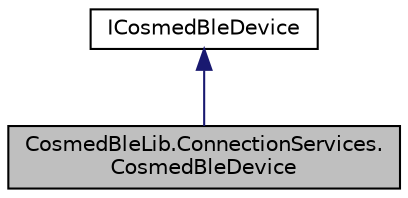 digraph "CosmedBleLib.ConnectionServices.CosmedBleDevice"
{
 // LATEX_PDF_SIZE
  edge [fontname="Helvetica",fontsize="10",labelfontname="Helvetica",labelfontsize="10"];
  node [fontname="Helvetica",fontsize="10",shape=record];
  Node1 [label="CosmedBleLib.ConnectionServices.\lCosmedBleDevice",height=0.2,width=0.4,color="black", fillcolor="grey75", style="filled", fontcolor="black",tooltip="Wraps a discoverable BluetoothLEDevice, showing tha data obtained from an unpaired connection"];
  Node2 -> Node1 [dir="back",color="midnightblue",fontsize="10",style="solid",fontname="Helvetica"];
  Node2 [label="ICosmedBleDevice",height=0.2,width=0.4,color="black", fillcolor="white", style="filled",URL="$interface_cosmed_ble_lib_1_1_connection_services_1_1_i_cosmed_ble_device.html",tooltip=" "];
}
